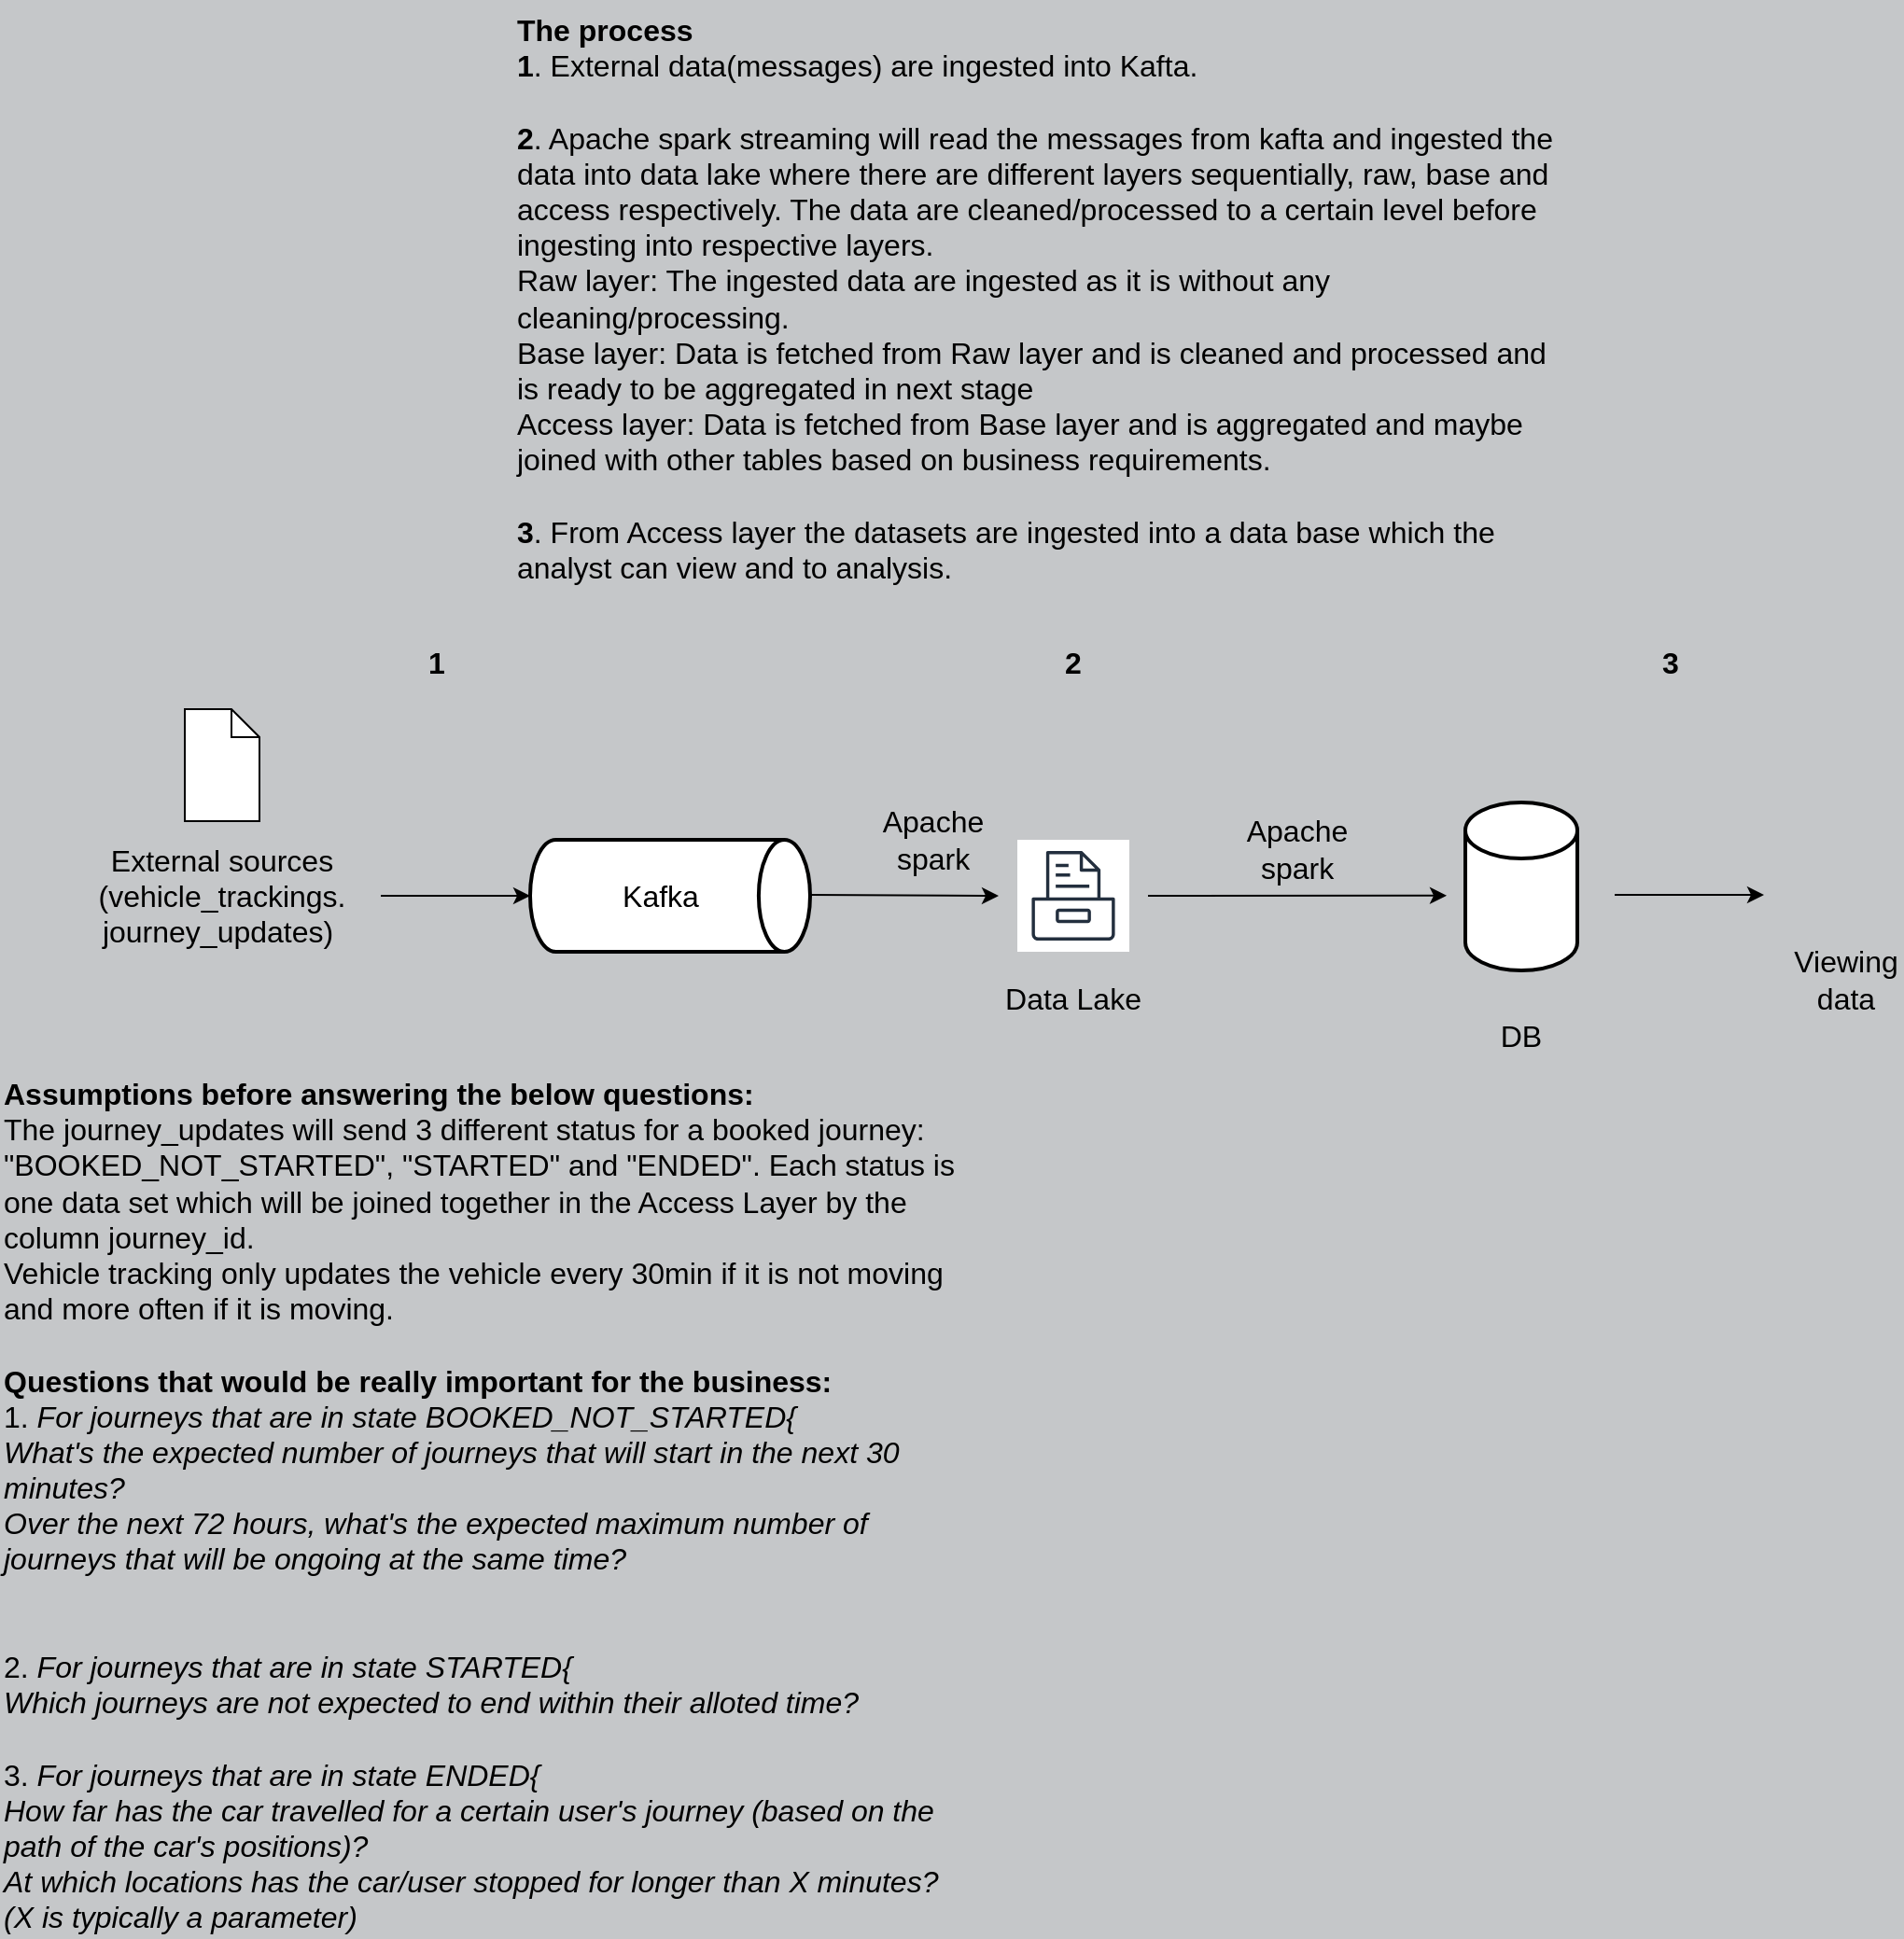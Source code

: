<mxfile version="20.8.5" type="github">
  <diagram id="oiZPvLN5zcSZ0jYLkCbU" name="Page-1">
    <mxGraphModel dx="2284" dy="1864" grid="1" gridSize="10" guides="1" tooltips="1" connect="1" arrows="0" fold="1" page="1" pageScale="1" pageWidth="850" pageHeight="1100" background="#c5c7c9" math="0" shadow="0">
      <root>
        <mxCell id="0" />
        <mxCell id="1" parent="0" />
        <mxCell id="7ZX6jRbZQ-G08w3YdbLo-1" value="" style="strokeWidth=2;html=1;shape=mxgraph.flowchart.direct_data;whiteSpace=wrap;" vertex="1" parent="1">
          <mxGeometry x="239" y="180" width="150" height="60" as="geometry" />
        </mxCell>
        <mxCell id="7ZX6jRbZQ-G08w3YdbLo-2" value="&lt;font style=&quot;font-size: 16px;&quot;&gt;External sources&lt;br&gt;(vehicle_trackings. journey_updates)&amp;nbsp;&lt;/font&gt;" style="text;html=1;strokeColor=none;fillColor=none;align=center;verticalAlign=middle;whiteSpace=wrap;rounded=0;" vertex="1" parent="1">
          <mxGeometry x="-11" y="150" width="170" height="120" as="geometry" />
        </mxCell>
        <mxCell id="7ZX6jRbZQ-G08w3YdbLo-3" value="" style="endArrow=classic;html=1;rounded=0;fontSize=16;exitX=1;exitY=0.5;exitDx=0;exitDy=0;entryX=0;entryY=0.5;entryDx=0;entryDy=0;entryPerimeter=0;" edge="1" parent="1" source="7ZX6jRbZQ-G08w3YdbLo-2" target="7ZX6jRbZQ-G08w3YdbLo-1">
          <mxGeometry width="50" height="50" relative="1" as="geometry">
            <mxPoint x="469" y="410" as="sourcePoint" />
            <mxPoint x="519" y="360" as="targetPoint" />
          </mxGeometry>
        </mxCell>
        <mxCell id="7ZX6jRbZQ-G08w3YdbLo-4" value="Kafka" style="text;html=1;strokeColor=none;fillColor=none;align=center;verticalAlign=middle;whiteSpace=wrap;rounded=0;fontSize=16;" vertex="1" parent="1">
          <mxGeometry x="279" y="195" width="60" height="30" as="geometry" />
        </mxCell>
        <mxCell id="7ZX6jRbZQ-G08w3YdbLo-5" value="Bucket" style="outlineConnect=0;fontColor=none;gradientColor=none;strokeColor=#232F3E;fillColor=#ffffff;dashed=0;verticalLabelPosition=bottom;verticalAlign=top;align=center;html=1;fontSize=12;fontStyle=0;aspect=fixed;shape=mxgraph.aws4.resourceIcon;resIcon=mxgraph.aws4.storage;noLabel=1;" vertex="1" parent="1">
          <mxGeometry x="500" y="180" width="60" height="60" as="geometry" />
        </mxCell>
        <mxCell id="7ZX6jRbZQ-G08w3YdbLo-8" value="Data Lake" style="text;html=1;strokeColor=none;fillColor=none;align=center;verticalAlign=middle;whiteSpace=wrap;rounded=0;fontSize=16;" vertex="1" parent="1">
          <mxGeometry x="470" y="250" width="120" height="30" as="geometry" />
        </mxCell>
        <mxCell id="7ZX6jRbZQ-G08w3YdbLo-9" value="" style="strokeWidth=2;html=1;shape=mxgraph.flowchart.database;whiteSpace=wrap;sketch=0;strokeColor=default;fontSize=16;fontColor=none;" vertex="1" parent="1">
          <mxGeometry x="740" y="160" width="60" height="90" as="geometry" />
        </mxCell>
        <mxCell id="7ZX6jRbZQ-G08w3YdbLo-10" value="DB" style="text;html=1;strokeColor=none;fillColor=none;align=center;verticalAlign=middle;whiteSpace=wrap;rounded=0;fontSize=16;" vertex="1" parent="1">
          <mxGeometry x="710" y="270" width="120" height="30" as="geometry" />
        </mxCell>
        <mxCell id="7ZX6jRbZQ-G08w3YdbLo-12" value="" style="endArrow=classic;html=1;rounded=0;fontSize=16;exitX=1;exitY=0.5;exitDx=0;exitDy=0;" edge="1" parent="1">
          <mxGeometry width="50" height="50" relative="1" as="geometry">
            <mxPoint x="389" y="209.5" as="sourcePoint" />
            <mxPoint x="490" y="210" as="targetPoint" />
          </mxGeometry>
        </mxCell>
        <mxCell id="7ZX6jRbZQ-G08w3YdbLo-13" value="" style="endArrow=classic;html=1;rounded=0;fontSize=16;" edge="1" parent="1">
          <mxGeometry width="50" height="50" relative="1" as="geometry">
            <mxPoint x="570" y="210" as="sourcePoint" />
            <mxPoint x="730" y="209.875" as="targetPoint" />
          </mxGeometry>
        </mxCell>
        <mxCell id="7ZX6jRbZQ-G08w3YdbLo-14" value="" style="shape=mxgraph.bpmn.data;labelPosition=center;verticalLabelPosition=bottom;align=center;verticalAlign=top;whiteSpace=wrap;size=15;html=1;sketch=0;strokeColor=default;fontSize=16;fontColor=none;" vertex="1" parent="1">
          <mxGeometry x="54" y="110" width="40" height="60" as="geometry" />
        </mxCell>
        <mxCell id="7ZX6jRbZQ-G08w3YdbLo-22" value="&lt;b&gt;1&lt;/b&gt;" style="text;html=1;strokeColor=none;fillColor=none;align=center;verticalAlign=middle;whiteSpace=wrap;rounded=0;sketch=0;fontSize=16;fontColor=none;" vertex="1" parent="1">
          <mxGeometry x="159" y="70" width="60" height="30" as="geometry" />
        </mxCell>
        <mxCell id="7ZX6jRbZQ-G08w3YdbLo-23" value="Apache spark" style="text;html=1;strokeColor=none;fillColor=none;align=center;verticalAlign=middle;whiteSpace=wrap;rounded=0;sketch=0;fontSize=16;fontColor=none;" vertex="1" parent="1">
          <mxGeometry x="620" y="170" width="60" height="30" as="geometry" />
        </mxCell>
        <mxCell id="7ZX6jRbZQ-G08w3YdbLo-24" value="" style="shape=image;html=1;verticalAlign=top;verticalLabelPosition=bottom;labelBackgroundColor=#ffffff;imageAspect=0;aspect=fixed;image=https://cdn2.iconfinder.com/data/icons/gnomeicontheme/48x48/apps/postscript-viewer.png;sketch=0;strokeColor=default;fontSize=16;fontColor=none;fillColor=none;" vertex="1" parent="1">
          <mxGeometry x="920" y="177" width="48" height="48" as="geometry" />
        </mxCell>
        <mxCell id="7ZX6jRbZQ-G08w3YdbLo-25" value="Viewing data" style="text;html=1;strokeColor=none;fillColor=none;align=center;verticalAlign=middle;whiteSpace=wrap;rounded=0;sketch=0;fontSize=16;fontColor=none;" vertex="1" parent="1">
          <mxGeometry x="914" y="240" width="60" height="30" as="geometry" />
        </mxCell>
        <mxCell id="7ZX6jRbZQ-G08w3YdbLo-26" value="" style="endArrow=classic;html=1;rounded=0;fontSize=16;" edge="1" parent="1">
          <mxGeometry width="50" height="50" relative="1" as="geometry">
            <mxPoint x="820" y="209.5" as="sourcePoint" />
            <mxPoint x="900" y="209.5" as="targetPoint" />
          </mxGeometry>
        </mxCell>
        <mxCell id="7ZX6jRbZQ-G08w3YdbLo-28" value="&lt;b&gt;The process&lt;/b&gt;&lt;br&gt;&lt;b&gt;1&lt;/b&gt;. External data(messages) are ingested into Kafta.&amp;nbsp;&lt;br&gt;&lt;br&gt;&lt;b&gt;2&lt;/b&gt;. Apache spark streaming will read the messages from kafta and ingested the data into data lake where there are different layers sequentially, raw, base and access respectively. The data are cleaned/processed to a certain level before ingesting into respective layers.&lt;br&gt;Raw layer: The ingested data are ingested as it is without any cleaning/processing.&lt;br&gt;Base layer: Data is fetched from Raw layer and is cleaned and processed and is ready to be aggregated in next stage&lt;br&gt;Access layer: Data is fetched from Base layer and is aggregated and maybe joined with other tables based on business requirements.&lt;br&gt;&lt;br&gt;&lt;b&gt;3&lt;/b&gt;. From Access layer the datasets are ingested into a data base which the analyst can view and to analysis.&amp;nbsp;" style="text;whiteSpace=wrap;html=1;fontSize=16;fontColor=none;" vertex="1" parent="1">
          <mxGeometry x="230" y="-270" width="560" height="290" as="geometry" />
        </mxCell>
        <mxCell id="7ZX6jRbZQ-G08w3YdbLo-29" value="Apache spark" style="text;html=1;strokeColor=none;fillColor=none;align=center;verticalAlign=middle;whiteSpace=wrap;rounded=0;sketch=0;fontSize=16;fontColor=none;" vertex="1" parent="1">
          <mxGeometry x="425" y="165" width="60" height="30" as="geometry" />
        </mxCell>
        <mxCell id="7ZX6jRbZQ-G08w3YdbLo-30" value="&lt;b&gt;2&lt;/b&gt;" style="text;html=1;strokeColor=none;fillColor=none;align=center;verticalAlign=middle;whiteSpace=wrap;rounded=0;sketch=0;fontSize=16;fontColor=none;" vertex="1" parent="1">
          <mxGeometry x="500" y="70" width="60" height="30" as="geometry" />
        </mxCell>
        <mxCell id="7ZX6jRbZQ-G08w3YdbLo-31" value="&lt;b&gt;3&lt;/b&gt;" style="text;html=1;strokeColor=none;fillColor=none;align=center;verticalAlign=middle;whiteSpace=wrap;rounded=0;sketch=0;fontSize=16;fontColor=none;" vertex="1" parent="1">
          <mxGeometry x="820" y="70" width="60" height="30" as="geometry" />
        </mxCell>
        <mxCell id="7ZX6jRbZQ-G08w3YdbLo-32" value="&lt;b&gt;Assumptions before answering the below questions:&lt;/b&gt;&lt;br&gt;The journey_updates will send 3 different status for a booked journey:&amp;nbsp;&lt;br&gt;&quot;BOOKED_NOT_STARTED&quot;,&amp;nbsp;&quot;STARTED&quot; and&amp;nbsp;&quot;ENDED&quot;. Each status is one data set which will be joined together in the Access Layer by the column&amp;nbsp;journey_id.&lt;br&gt;Vehicle tracking only updates the vehicle every 30min if it is not moving and more often if it is moving.&amp;nbsp;&lt;br&gt;&lt;b&gt;&amp;nbsp;&lt;/b&gt;&lt;br&gt;&lt;b&gt;Questions that would be really important for the business:&lt;/b&gt;&lt;br&gt;1. &lt;i&gt;For journeys that are in state BOOKED_NOT_STARTED{&lt;br&gt;What&#39;s the expected number of journeys that will start in the next 30&lt;br&gt;minutes?&lt;br&gt;Over the next 72 hours, what&#39;s the expected maximum number of&lt;br&gt;journeys that will be ongoing at the same time?&lt;br&gt;&lt;/i&gt;&lt;br&gt;&lt;br&gt;2. &lt;i&gt;For journeys that are in state STARTED{&lt;br&gt;Which journeys are not expected to end within their alloted time?&lt;/i&gt;&lt;br&gt;&lt;br&gt;3.&lt;i&gt; For journeys that are in state ENDED{&lt;br&gt;How far has the car travelled for a certain user&#39;s journey (based on the&lt;br&gt;path of the car&#39;s positions)?&lt;br&gt;At which locations has the car/user stopped for longer than X minutes?&lt;br&gt;(X is typically a parameter)&lt;/i&gt;" style="text;whiteSpace=wrap;html=1;fontSize=16;fontColor=none;" vertex="1" parent="1">
          <mxGeometry x="-45" y="300" width="530" height="270" as="geometry" />
        </mxCell>
      </root>
    </mxGraphModel>
  </diagram>
</mxfile>
